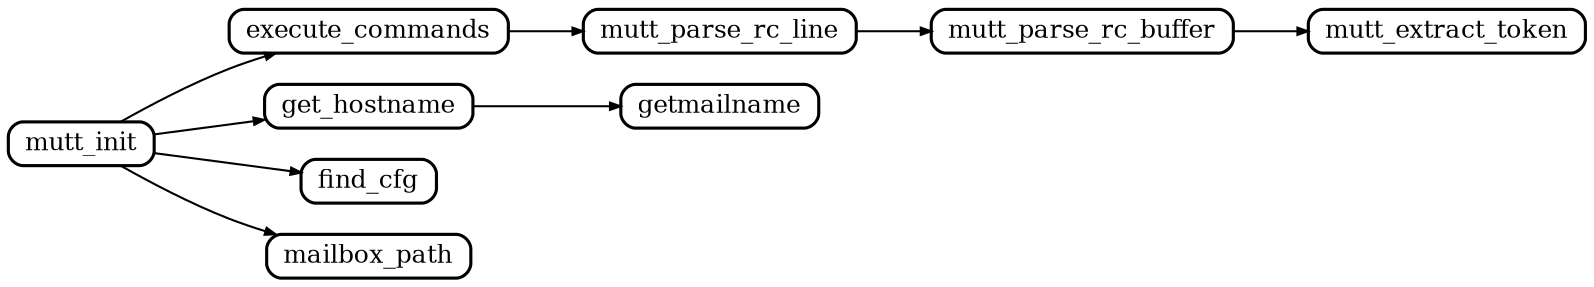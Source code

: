 digraph callgraph {
	graph [
		rankdir="LR"
		nodesep="0.2"
		ranksep="0.5"
		compound="true"
	]

	node [
		shape="Mrecord"
		fontsize="12"
		fillcolor="#ffffff"
		style="filled"
		height="0.2"
		penwidth="1.5"
		color="black"
	]

	edge [
		penwidth="1.0"
		arrowsize="0.5"
	]

	execute_commands -> mutt_parse_rc_line
	get_hostname -> getmailname
	mutt_init -> execute_commands
	mutt_init -> find_cfg
	mutt_init -> get_hostname
	mutt_init -> mailbox_path
	mutt_parse_rc_buffer -> mutt_extract_token
	mutt_parse_rc_line -> mutt_parse_rc_buffer

}
